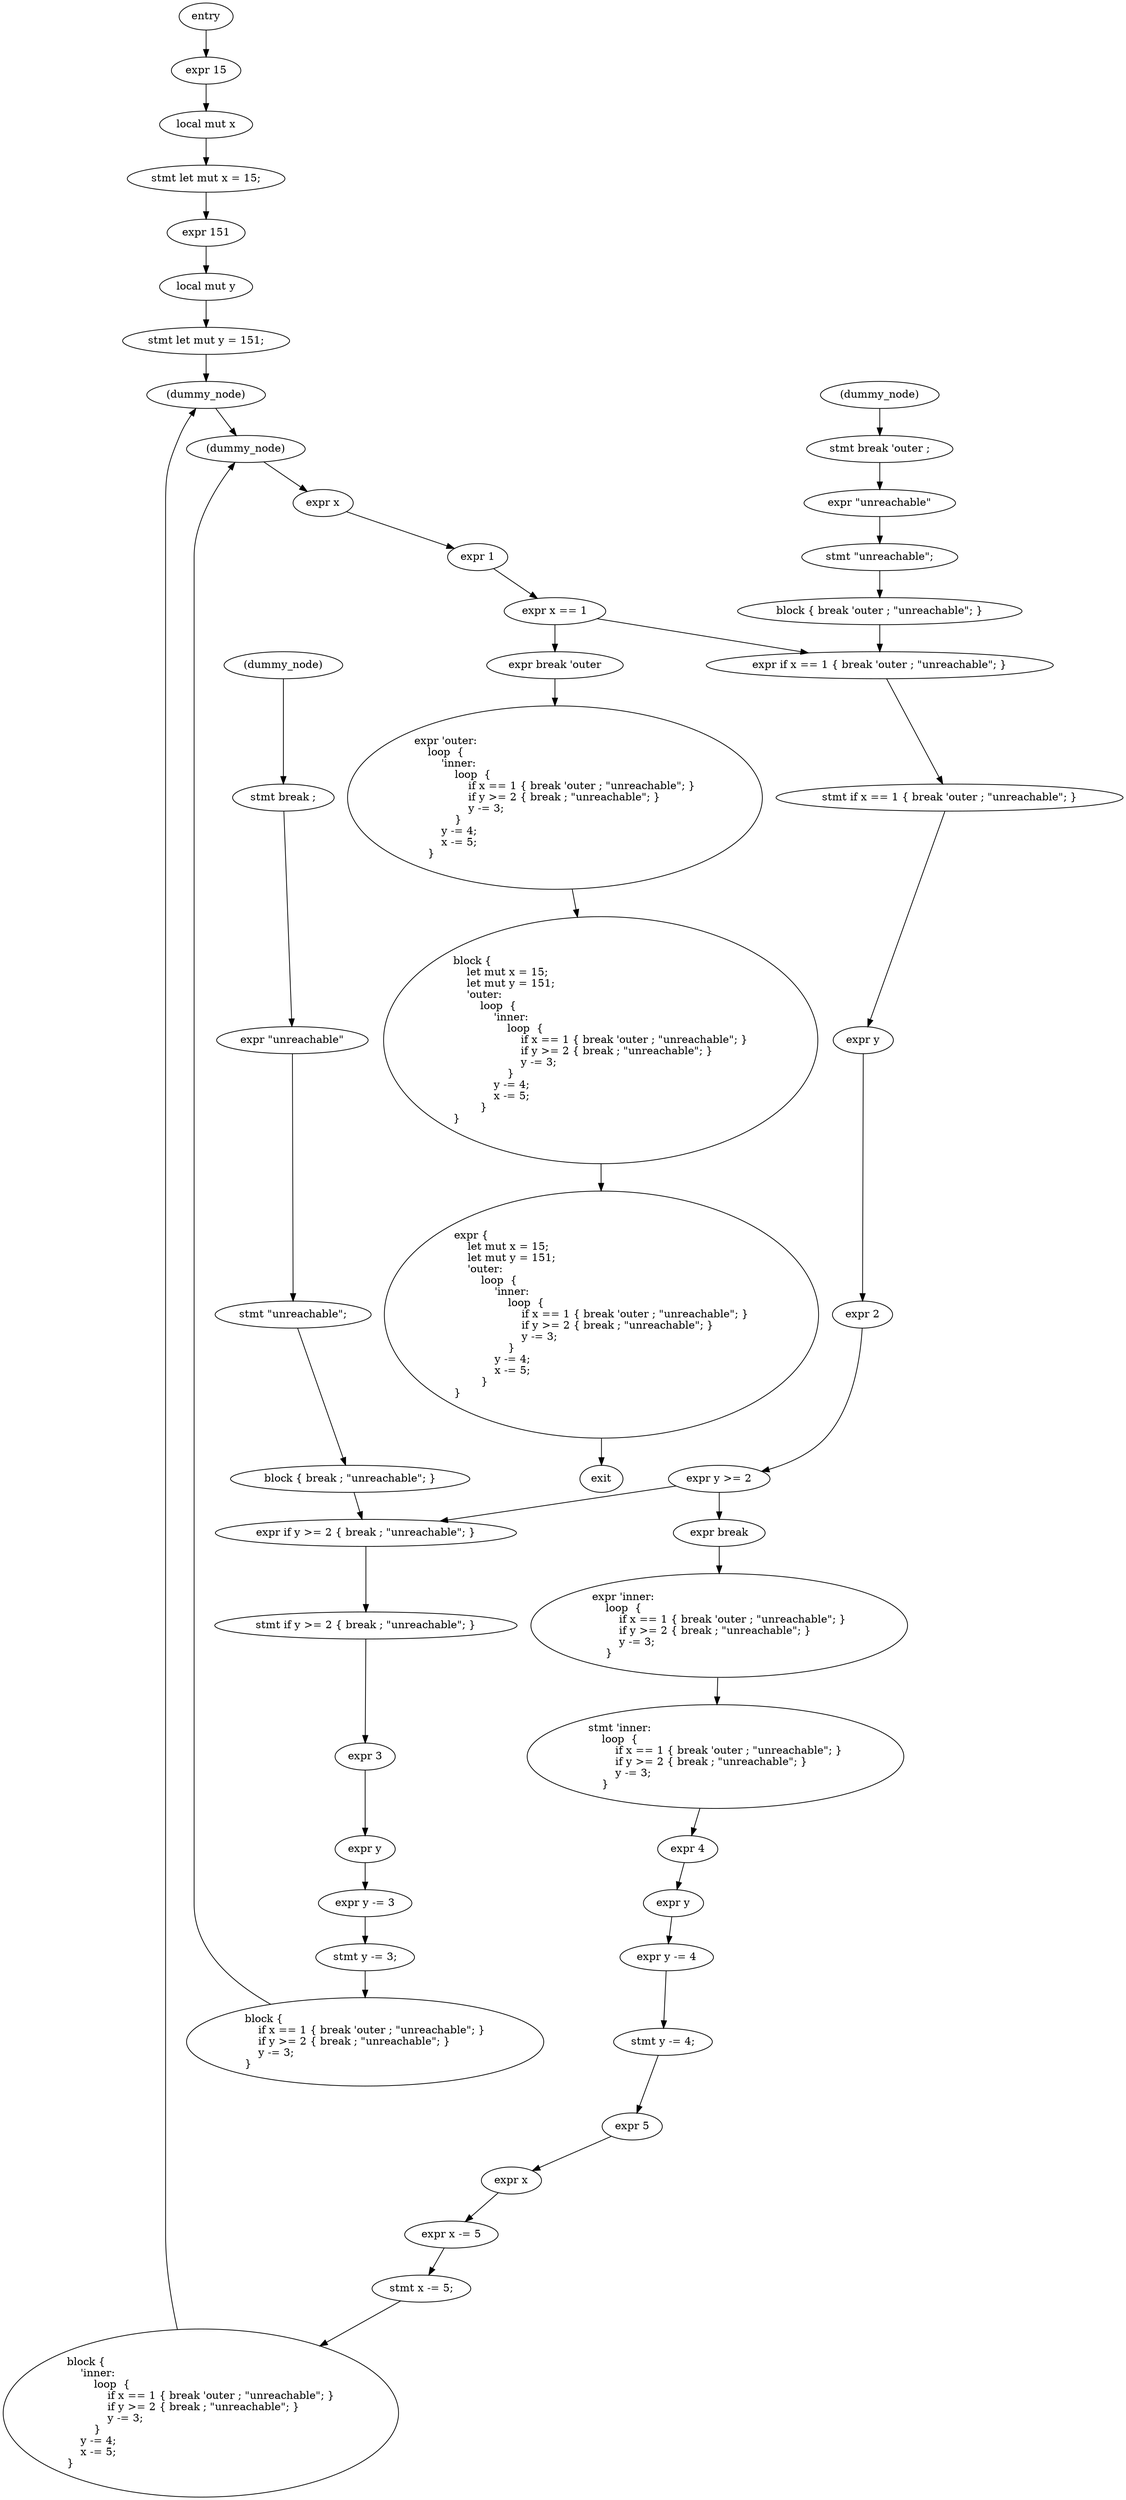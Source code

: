 digraph block {
    N0[label="entry"];
    N1[label="exit"];
    N2[label="expr 15"];
    N3[label="local mut x"];
    N4[label="stmt let mut x = 15;"];
    N5[label="expr 151"];
    N6[label="local mut y"];
    N7[label="stmt let mut y = 151;"];
    N8[label="(dummy_node)"];
    N9[label="expr \'outer:\l    loop  {\l        \'inner:\l            loop  {\l                if x == 1 { break \'outer ; \"unreachable\"; }\l                if y >= 2 { break ; \"unreachable\"; }\l                y -= 3;\l            }\l        y -= 4;\l        x -= 5;\l    }\l"];
    N10[label="(dummy_node)"];
    N11[label="expr \'inner:\l    loop  {\l        if x == 1 { break \'outer ; \"unreachable\"; }\l        if y >= 2 { break ; \"unreachable\"; }\l        y -= 3;\l    }\l"];
    N12[label="expr x"];
    N13[label="expr 1"];
    N14[label="expr x == 1"];
    N15[label="expr break \'outer"];
    N16[label="(dummy_node)"];
    N17[label="stmt break \'outer ;"];
    N18[label="expr \"unreachable\""];
    N19[label="stmt \"unreachable\";"];
    N20[label="block { break \'outer ; \"unreachable\"; }"];
    N21[label="expr if x == 1 { break \'outer ; \"unreachable\"; }"];
    N22[label="stmt if x == 1 { break \'outer ; \"unreachable\"; }"];
    N23[label="expr y"];
    N24[label="expr 2"];
    N25[label="expr y >= 2"];
    N26[label="expr break"];
    N27[label="(dummy_node)"];
    N28[label="stmt break ;"];
    N29[label="expr \"unreachable\""];
    N30[label="stmt \"unreachable\";"];
    N31[label="block { break ; \"unreachable\"; }"];
    N32[label="expr if y >= 2 { break ; \"unreachable\"; }"];
    N33[label="stmt if y >= 2 { break ; \"unreachable\"; }"];
    N34[label="expr 3"];
    N35[label="expr y"];
    N36[label="expr y -= 3"];
    N37[label="stmt y -= 3;"];
    N38[label="block {\l    if x == 1 { break \'outer ; \"unreachable\"; }\l    if y >= 2 { break ; \"unreachable\"; }\l    y -= 3;\l}\l"];
    N39[label="stmt \'inner:\l    loop  {\l        if x == 1 { break \'outer ; \"unreachable\"; }\l        if y >= 2 { break ; \"unreachable\"; }\l        y -= 3;\l    }\l"];
    N40[label="expr 4"];
    N41[label="expr y"];
    N42[label="expr y -= 4"];
    N43[label="stmt y -= 4;"];
    N44[label="expr 5"];
    N45[label="expr x"];
    N46[label="expr x -= 5"];
    N47[label="stmt x -= 5;"];
    N48[label="block {\l    \'inner:\l        loop  {\l            if x == 1 { break \'outer ; \"unreachable\"; }\l            if y >= 2 { break ; \"unreachable\"; }\l            y -= 3;\l        }\l    y -= 4;\l    x -= 5;\l}\l"];
    N49[label="block {\l    let mut x = 15;\l    let mut y = 151;\l    \'outer:\l        loop  {\l            \'inner:\l                loop  {\l                    if x == 1 { break \'outer ; \"unreachable\"; }\l                    if y >= 2 { break ; \"unreachable\"; }\l                    y -= 3;\l                }\l            y -= 4;\l            x -= 5;\l        }\l}\l"];
    N50[label="expr {\l    let mut x = 15;\l    let mut y = 151;\l    \'outer:\l        loop  {\l            \'inner:\l                loop  {\l                    if x == 1 { break \'outer ; \"unreachable\"; }\l                    if y >= 2 { break ; \"unreachable\"; }\l                    y -= 3;\l                }\l            y -= 4;\l            x -= 5;\l        }\l}\l"];
    N0 -> N2;
    N2 -> N3;
    N3 -> N4;
    N4 -> N5;
    N5 -> N6;
    N6 -> N7;
    N7 -> N8;
    N8 -> N10;
    N10 -> N12;
    N12 -> N13;
    N13 -> N14;
    N14 -> N15;
    N15 -> N9;
    N16 -> N17;
    N17 -> N18;
    N18 -> N19;
    N19 -> N20;
    N14 -> N21;
    N20 -> N21;
    N21 -> N22;
    N22 -> N23;
    N23 -> N24;
    N24 -> N25;
    N25 -> N26;
    N26 -> N11;
    N27 -> N28;
    N28 -> N29;
    N29 -> N30;
    N30 -> N31;
    N25 -> N32;
    N31 -> N32;
    N32 -> N33;
    N33 -> N34;
    N34 -> N35;
    N35 -> N36;
    N36 -> N37;
    N37 -> N38;
    N38 -> N10;
    N11 -> N39;
    N39 -> N40;
    N40 -> N41;
    N41 -> N42;
    N42 -> N43;
    N43 -> N44;
    N44 -> N45;
    N45 -> N46;
    N46 -> N47;
    N47 -> N48;
    N48 -> N8;
    N9 -> N49;
    N49 -> N50;
    N50 -> N1;
}
